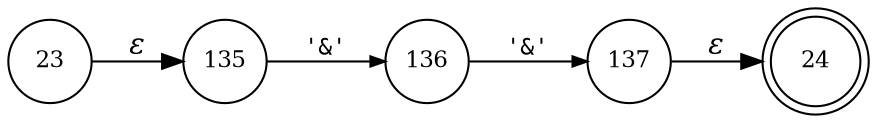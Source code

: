 digraph ATN {
rankdir=LR;
s24[fontsize=11, label="24", shape=doublecircle, fixedsize=true, width=.6];
s23[fontsize=11,label="23", shape=circle, fixedsize=true, width=.55, peripheries=1];
s135[fontsize=11,label="135", shape=circle, fixedsize=true, width=.55, peripheries=1];
s136[fontsize=11,label="136", shape=circle, fixedsize=true, width=.55, peripheries=1];
s137[fontsize=11,label="137", shape=circle, fixedsize=true, width=.55, peripheries=1];
s23 -> s135 [fontname="Times-Italic", label="&epsilon;"];
s135 -> s136 [fontsize=11, fontname="Courier", arrowsize=.7, label = "'&'", arrowhead = normal];
s136 -> s137 [fontsize=11, fontname="Courier", arrowsize=.7, label = "'&'", arrowhead = normal];
s137 -> s24 [fontname="Times-Italic", label="&epsilon;"];
}